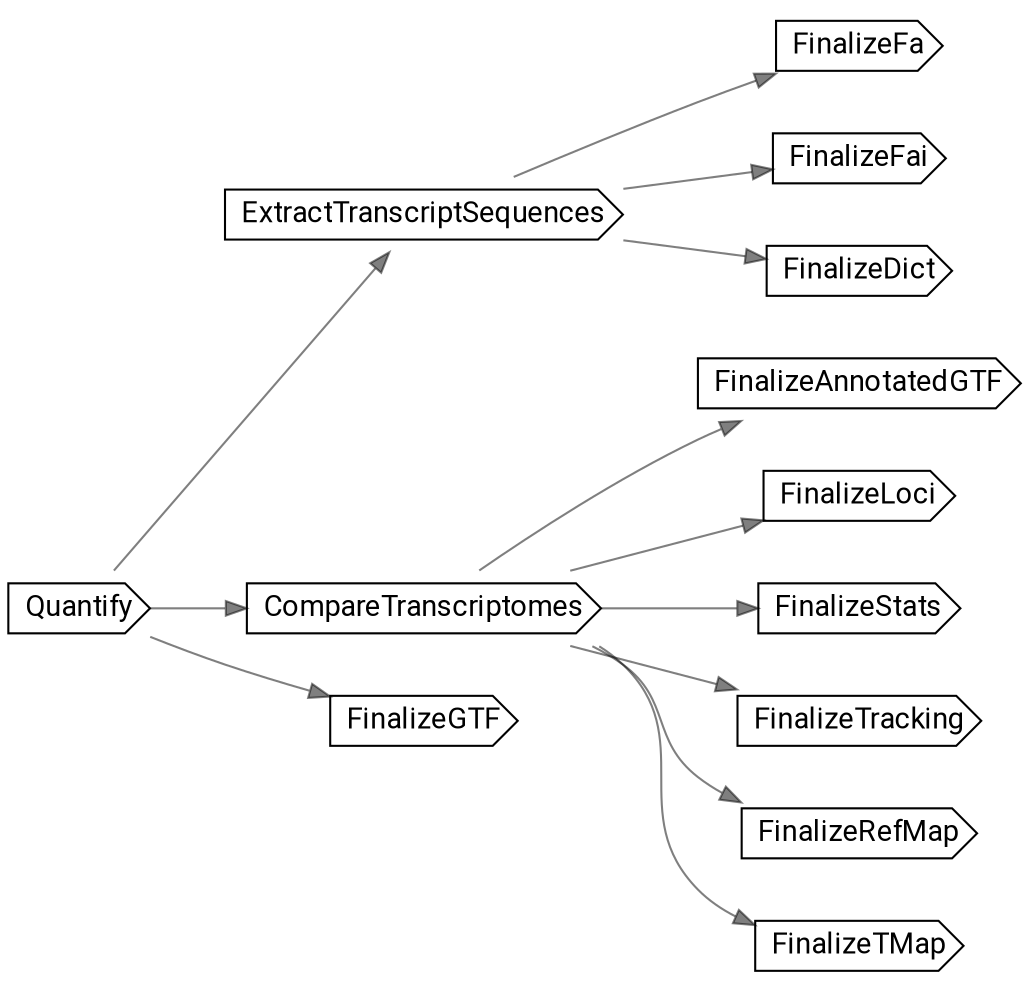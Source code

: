 // AnnotateTranscriptomeWithGuide
digraph {
	compound=true rankdir=LR
	node [fontname=Roboto]
	edge [color="#00000080"]
	"call-Quantify" [label=Quantify shape=cds]
	"call-ExtractTranscriptSequences" [label=ExtractTranscriptSequences shape=cds]
	"call-CompareTranscriptomes" [label=CompareTranscriptomes shape=cds]
	"call-FinalizeGTF" [label=FinalizeGTF shape=cds]
	"call-FinalizeFa" [label=FinalizeFa shape=cds]
	"call-FinalizeFai" [label=FinalizeFai shape=cds]
	"call-FinalizeDict" [label=FinalizeDict shape=cds]
	"call-FinalizeAnnotatedGTF" [label=FinalizeAnnotatedGTF shape=cds]
	"call-FinalizeLoci" [label=FinalizeLoci shape=cds]
	"call-FinalizeStats" [label=FinalizeStats shape=cds]
	"call-FinalizeTracking" [label=FinalizeTracking shape=cds]
	"call-FinalizeRefMap" [label=FinalizeRefMap shape=cds]
	"call-FinalizeTMap" [label=FinalizeTMap shape=cds]
	"call-Quantify" -> "call-ExtractTranscriptSequences"
	"call-Quantify" -> "call-CompareTranscriptomes"
	"call-Quantify" -> "call-FinalizeGTF"
	"call-ExtractTranscriptSequences" -> "call-FinalizeFa"
	"call-ExtractTranscriptSequences" -> "call-FinalizeFai"
	"call-ExtractTranscriptSequences" -> "call-FinalizeDict"
	"call-CompareTranscriptomes" -> "call-FinalizeAnnotatedGTF"
	"call-CompareTranscriptomes" -> "call-FinalizeLoci"
	"call-CompareTranscriptomes" -> "call-FinalizeStats"
	"call-CompareTranscriptomes" -> "call-FinalizeTracking"
	"call-CompareTranscriptomes" -> "call-FinalizeRefMap"
	"call-CompareTranscriptomes" -> "call-FinalizeTMap"
}
